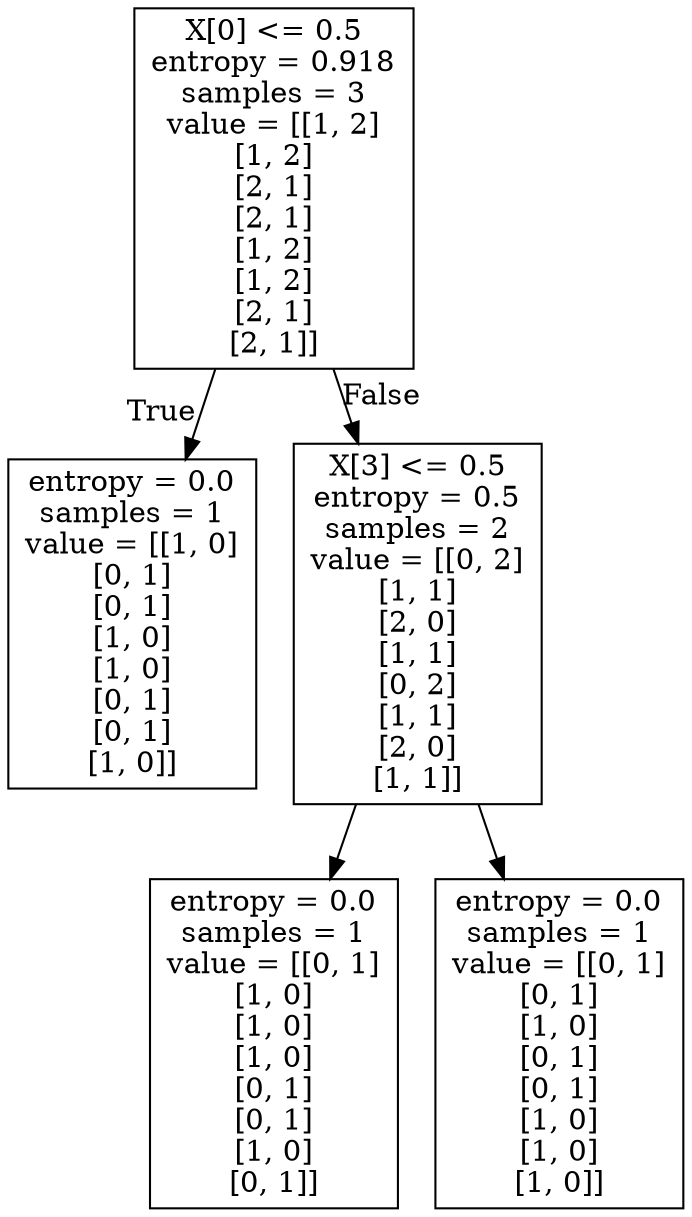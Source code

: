 digraph Tree {
node [shape=box] ;
0 [label="X[0] <= 0.5\nentropy = 0.918\nsamples = 3\nvalue = [[1, 2]\n[1, 2]\n[2, 1]\n[2, 1]\n[1, 2]\n[1, 2]\n[2, 1]\n[2, 1]]"] ;
1 [label="entropy = 0.0\nsamples = 1\nvalue = [[1, 0]\n[0, 1]\n[0, 1]\n[1, 0]\n[1, 0]\n[0, 1]\n[0, 1]\n[1, 0]]"] ;
0 -> 1 [labeldistance=2.5, labelangle=45, headlabel="True"] ;
2 [label="X[3] <= 0.5\nentropy = 0.5\nsamples = 2\nvalue = [[0, 2]\n[1, 1]\n[2, 0]\n[1, 1]\n[0, 2]\n[1, 1]\n[2, 0]\n[1, 1]]"] ;
0 -> 2 [labeldistance=2.5, labelangle=-45, headlabel="False"] ;
3 [label="entropy = 0.0\nsamples = 1\nvalue = [[0, 1]\n[1, 0]\n[1, 0]\n[1, 0]\n[0, 1]\n[0, 1]\n[1, 0]\n[0, 1]]"] ;
2 -> 3 ;
4 [label="entropy = 0.0\nsamples = 1\nvalue = [[0, 1]\n[0, 1]\n[1, 0]\n[0, 1]\n[0, 1]\n[1, 0]\n[1, 0]\n[1, 0]]"] ;
2 -> 4 ;
}